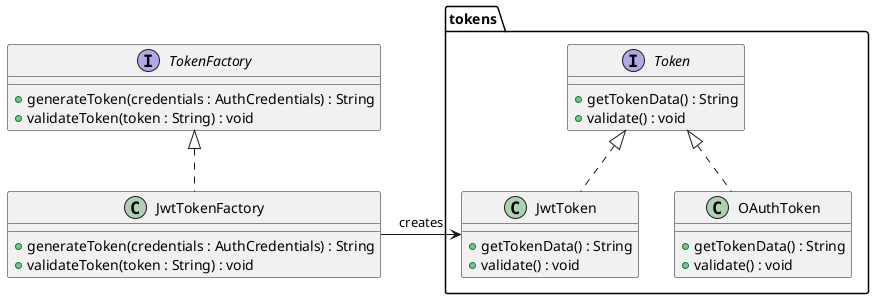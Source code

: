 @startuml

interface TokenFactory {
    +generateToken(credentials : AuthCredentials) : String
    +validateToken(token : String) : void
}

class JwtTokenFactory implements TokenFactory {
    +generateToken(credentials : AuthCredentials) : String
    +validateToken(token : String) : void
}



package "tokens"  {
interface Token {
    +getTokenData() : String
    +validate() : void
}

class JwtToken implements Token {
    +getTokenData() : String
    +validate() : void
}

class OAuthToken implements Token {
    +getTokenData() : String
    +validate() : void
}
}

JwtTokenFactory -right-> JwtToken : creates


@enduml